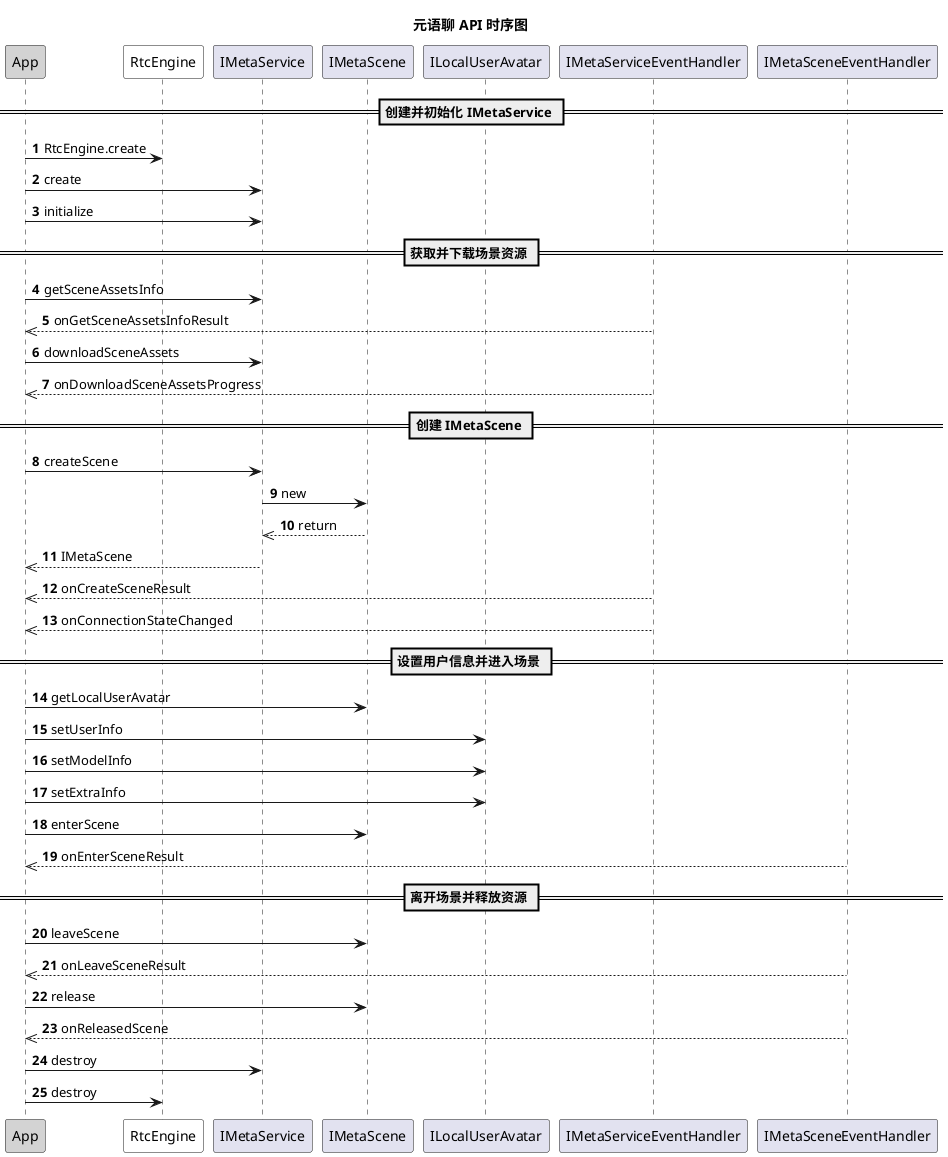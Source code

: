 @startuml
autonumber
title 元语聊 API 时序图
participant "App" as app #LightGrey
participant "RtcEngine" as rtc #White
participant "IMetaService" as service
participant "IMetaScene" as scene
participant "ILocalUserAvatar" as avatar
participant "IMetaServiceEventHandler" as serviceevent
participant "IMetaSceneEventHandler" as sceneevent
== 创建并初始化 IMetaService ==
app -> rtc: RtcEngine.create
app -> service: create
app -> service: initialize
== 获取并下载场景资源 ==
app -> service: getSceneAssetsInfo
serviceevent -->> app: onGetSceneAssetsInfoResult
app -> service: downloadSceneAssets
serviceevent -->> app: onDownloadSceneAssetsProgress
== 创建 IMetaScene ==
app -> service: createScene
service -> scene: new
scene -->> service: return
service -->> app: IMetaScene
serviceevent -->> app: onCreateSceneResult
serviceevent -->> app: onConnectionStateChanged
== 设置用户信息并进入场景 ==
app -> scene: getLocalUserAvatar
app -> avatar: setUserInfo
app -> avatar: setModelInfo
app -> avatar: setExtraInfo
app -> scene: enterScene
sceneevent -->> app: onEnterSceneResult
== 离开场景并释放资源 ==
app -> scene: leaveScene
sceneevent -->> app: onLeaveSceneResult
app -> scene: release
sceneevent -->> app: onReleasedScene
app -> service: destroy
app -> rtc: destroy
@enduml